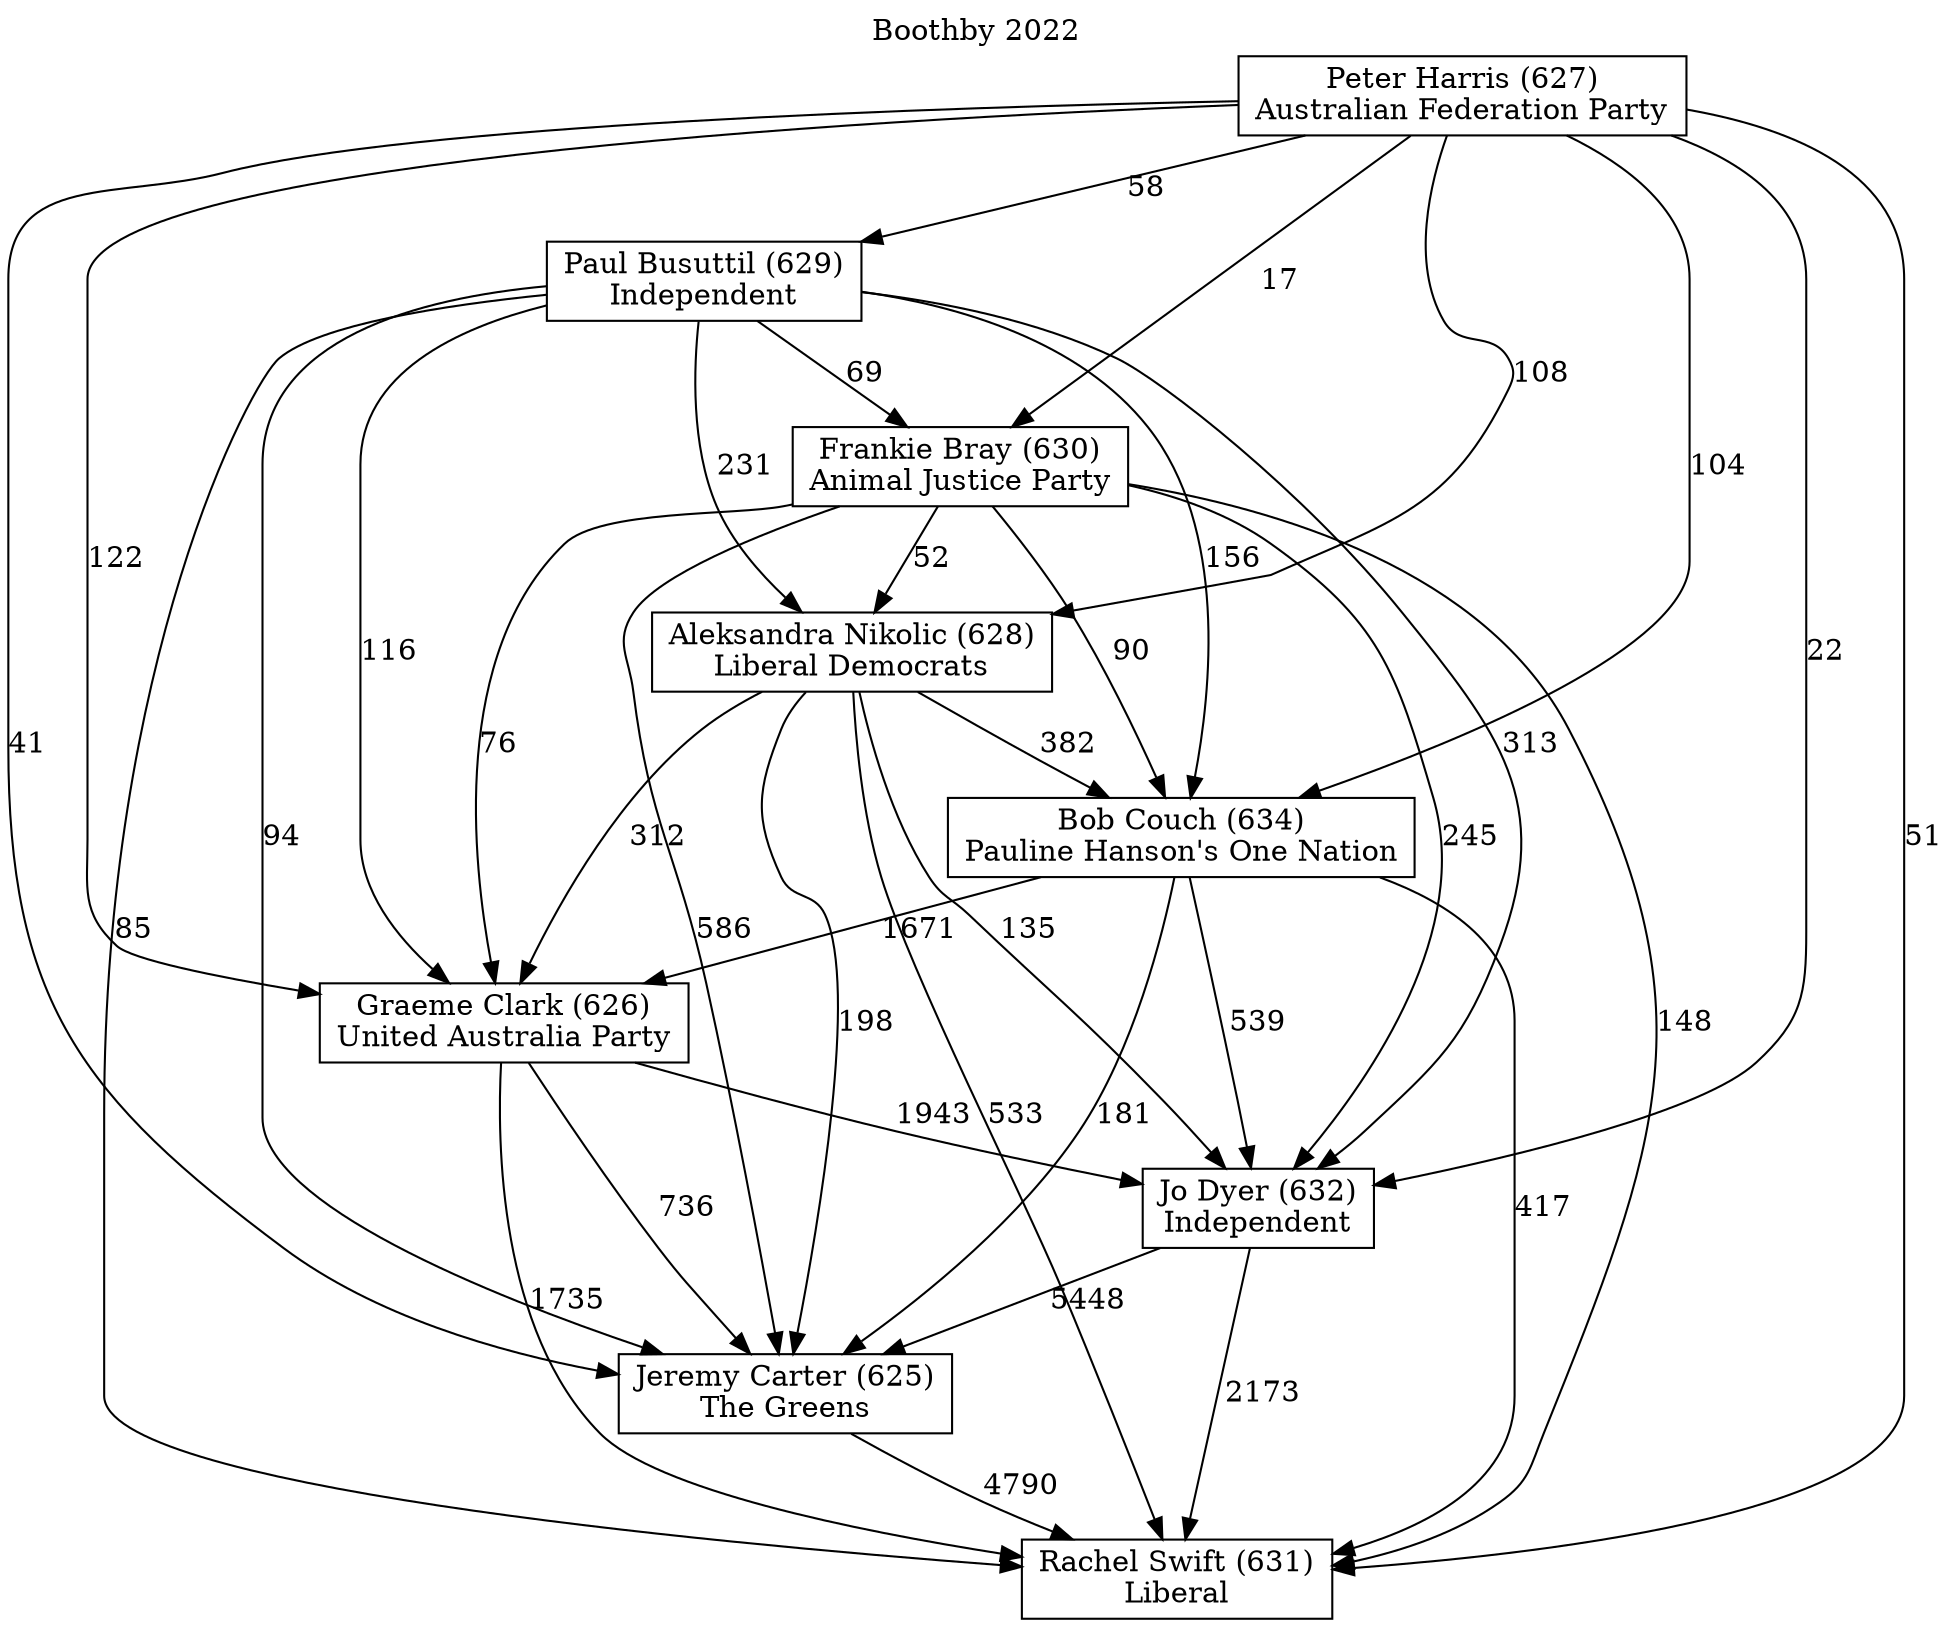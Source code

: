 // House preference flow
digraph "Rachel Swift (631)_Boothby_2022" {
	graph [label="Boothby 2022" labelloc=t mclimit=10]
	node [shape=box]
	"Aleksandra Nikolic (628)" [label="Aleksandra Nikolic (628)
Liberal Democrats"]
	"Bob Couch (634)" [label="Bob Couch (634)
Pauline Hanson's One Nation"]
	"Frankie Bray (630)" [label="Frankie Bray (630)
Animal Justice Party"]
	"Graeme Clark (626)" [label="Graeme Clark (626)
United Australia Party"]
	"Jeremy Carter (625)" [label="Jeremy Carter (625)
The Greens"]
	"Jo Dyer (632)" [label="Jo Dyer (632)
Independent"]
	"Paul Busuttil (629)" [label="Paul Busuttil (629)
Independent"]
	"Peter Harris (627)" [label="Peter Harris (627)
Australian Federation Party"]
	"Rachel Swift (631)" [label="Rachel Swift (631)
Liberal"]
	"Aleksandra Nikolic (628)" -> "Bob Couch (634)" [label=382]
	"Aleksandra Nikolic (628)" -> "Graeme Clark (626)" [label=312]
	"Aleksandra Nikolic (628)" -> "Jeremy Carter (625)" [label=198]
	"Aleksandra Nikolic (628)" -> "Jo Dyer (632)" [label=135]
	"Aleksandra Nikolic (628)" -> "Rachel Swift (631)" [label=533]
	"Bob Couch (634)" -> "Graeme Clark (626)" [label=1671]
	"Bob Couch (634)" -> "Jeremy Carter (625)" [label=181]
	"Bob Couch (634)" -> "Jo Dyer (632)" [label=539]
	"Bob Couch (634)" -> "Rachel Swift (631)" [label=417]
	"Frankie Bray (630)" -> "Aleksandra Nikolic (628)" [label=52]
	"Frankie Bray (630)" -> "Bob Couch (634)" [label=90]
	"Frankie Bray (630)" -> "Graeme Clark (626)" [label=76]
	"Frankie Bray (630)" -> "Jeremy Carter (625)" [label=586]
	"Frankie Bray (630)" -> "Jo Dyer (632)" [label=245]
	"Frankie Bray (630)" -> "Rachel Swift (631)" [label=148]
	"Graeme Clark (626)" -> "Jeremy Carter (625)" [label=736]
	"Graeme Clark (626)" -> "Jo Dyer (632)" [label=1943]
	"Graeme Clark (626)" -> "Rachel Swift (631)" [label=1735]
	"Jeremy Carter (625)" -> "Rachel Swift (631)" [label=4790]
	"Jo Dyer (632)" -> "Jeremy Carter (625)" [label=5448]
	"Jo Dyer (632)" -> "Rachel Swift (631)" [label=2173]
	"Paul Busuttil (629)" -> "Aleksandra Nikolic (628)" [label=231]
	"Paul Busuttil (629)" -> "Bob Couch (634)" [label=156]
	"Paul Busuttil (629)" -> "Frankie Bray (630)" [label=69]
	"Paul Busuttil (629)" -> "Graeme Clark (626)" [label=116]
	"Paul Busuttil (629)" -> "Jeremy Carter (625)" [label=94]
	"Paul Busuttil (629)" -> "Jo Dyer (632)" [label=313]
	"Paul Busuttil (629)" -> "Rachel Swift (631)" [label=85]
	"Peter Harris (627)" -> "Aleksandra Nikolic (628)" [label=108]
	"Peter Harris (627)" -> "Bob Couch (634)" [label=104]
	"Peter Harris (627)" -> "Frankie Bray (630)" [label=17]
	"Peter Harris (627)" -> "Graeme Clark (626)" [label=122]
	"Peter Harris (627)" -> "Jeremy Carter (625)" [label=41]
	"Peter Harris (627)" -> "Jo Dyer (632)" [label=22]
	"Peter Harris (627)" -> "Paul Busuttil (629)" [label=58]
	"Peter Harris (627)" -> "Rachel Swift (631)" [label=51]
}
